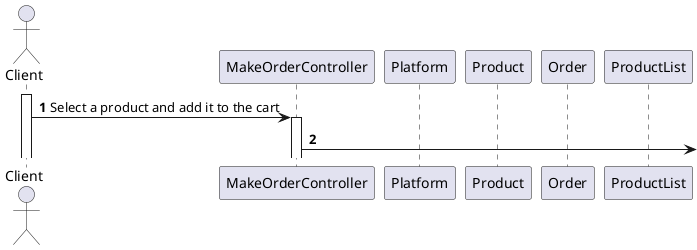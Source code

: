 @startuml
autonumber

actor "Client" as C
participant "MakeOrderController" as CTRL
participant "Platform" as PLAT
participant "Product" as PRDT
participant "Order" as OR
participant "ProductList" as PRLST

activate C
C -> CTRL : Select a product and add it to the cart

activate CTRL
CTRL ->

@enduml